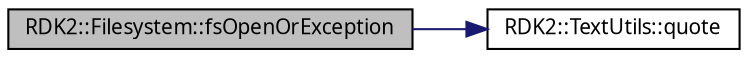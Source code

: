 digraph G
{
  edge [fontname="FreeSans.ttf",fontsize=10,labelfontname="FreeSans.ttf",labelfontsize=10];
  node [fontname="FreeSans.ttf",fontsize=10,shape=record];
  rankdir=LR;
  Node1 [label="RDK2::Filesystem::fsOpenOrException",height=0.2,width=0.4,color="black", fillcolor="grey75", style="filled" fontcolor="black"];
  Node1 -> Node2 [color="midnightblue",fontsize=10,style="solid",fontname="FreeSans.ttf"];
  Node2 [label="RDK2::TextUtils::quote",height=0.2,width=0.4,color="black", fillcolor="white", style="filled",URL="$namespace_r_d_k2_1_1_text_utils.html#304e6b2f8abe1fb218db6c3d79296a8d",tooltip="The converse of ."];
}

